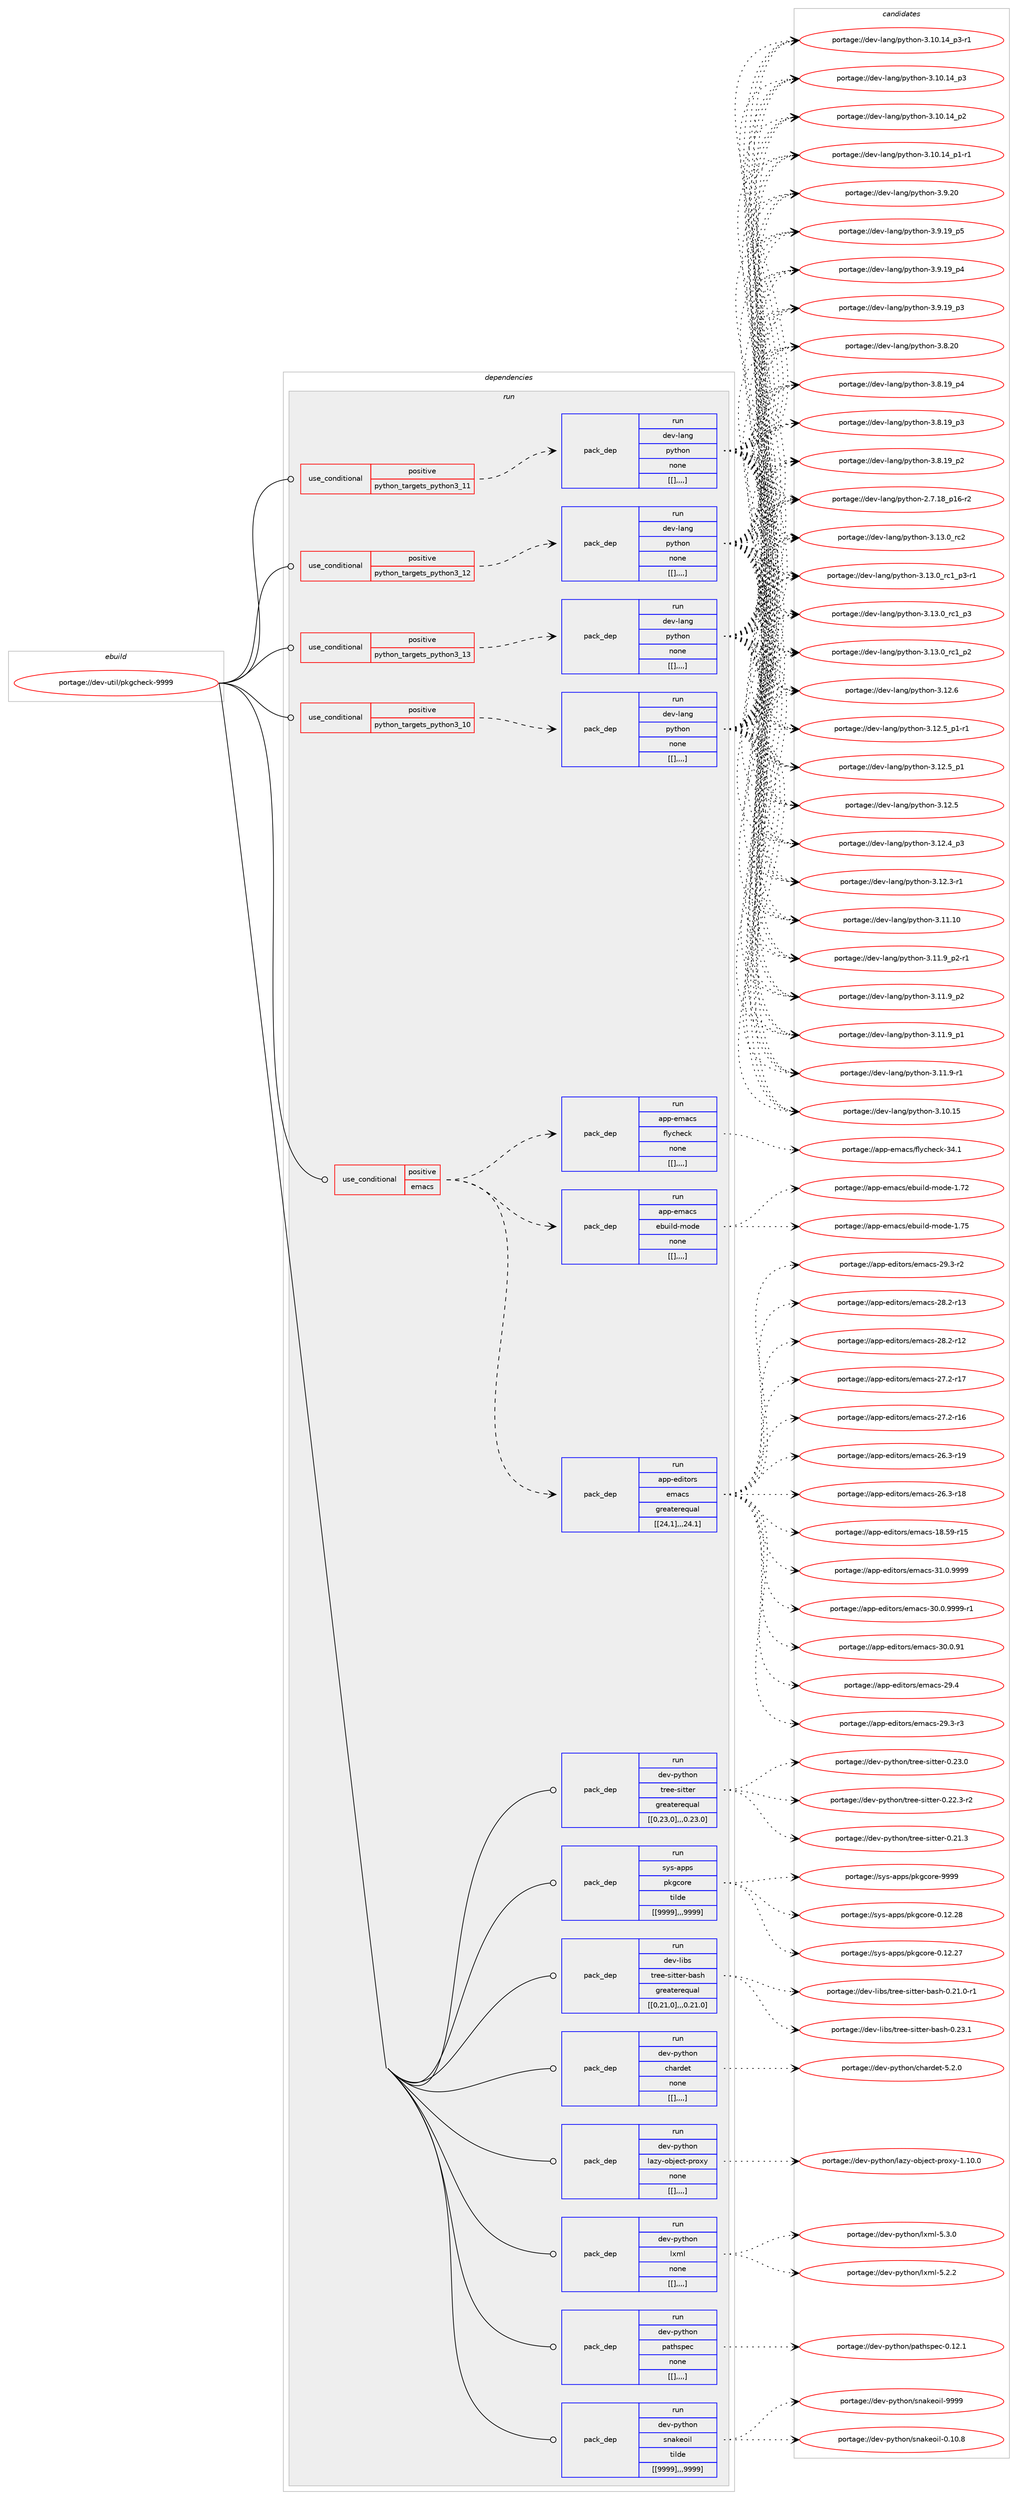 digraph prolog {

# *************
# Graph options
# *************

newrank=true;
concentrate=true;
compound=true;
graph [rankdir=LR,fontname=Helvetica,fontsize=10,ranksep=1.5];#, ranksep=2.5, nodesep=0.2];
edge  [arrowhead=vee];
node  [fontname=Helvetica,fontsize=10];

# **********
# The ebuild
# **********

subgraph cluster_leftcol {
color=gray;
label=<<i>ebuild</i>>;
id [label="portage://dev-util/pkgcheck-9999", color=red, width=4, href="../dev-util/pkgcheck-9999.svg"];
}

# ****************
# The dependencies
# ****************

subgraph cluster_midcol {
color=gray;
label=<<i>dependencies</i>>;
subgraph cluster_compile {
fillcolor="#eeeeee";
style=filled;
label=<<i>compile</i>>;
}
subgraph cluster_compileandrun {
fillcolor="#eeeeee";
style=filled;
label=<<i>compile and run</i>>;
}
subgraph cluster_run {
fillcolor="#eeeeee";
style=filled;
label=<<i>run</i>>;
subgraph cond63267 {
dependency222109 [label=<<TABLE BORDER="0" CELLBORDER="1" CELLSPACING="0" CELLPADDING="4"><TR><TD ROWSPAN="3" CELLPADDING="10">use_conditional</TD></TR><TR><TD>positive</TD></TR><TR><TD>emacs</TD></TR></TABLE>>, shape=none, color=red];
subgraph pack157409 {
dependency222110 [label=<<TABLE BORDER="0" CELLBORDER="1" CELLSPACING="0" CELLPADDING="4" WIDTH="220"><TR><TD ROWSPAN="6" CELLPADDING="30">pack_dep</TD></TR><TR><TD WIDTH="110">run</TD></TR><TR><TD>app-editors</TD></TR><TR><TD>emacs</TD></TR><TR><TD>greaterequal</TD></TR><TR><TD>[[24,1],,,24.1]</TD></TR></TABLE>>, shape=none, color=blue];
}
dependency222109:e -> dependency222110:w [weight=20,style="dashed",arrowhead="vee"];
subgraph pack157410 {
dependency222111 [label=<<TABLE BORDER="0" CELLBORDER="1" CELLSPACING="0" CELLPADDING="4" WIDTH="220"><TR><TD ROWSPAN="6" CELLPADDING="30">pack_dep</TD></TR><TR><TD WIDTH="110">run</TD></TR><TR><TD>app-emacs</TD></TR><TR><TD>ebuild-mode</TD></TR><TR><TD>none</TD></TR><TR><TD>[[],,,,]</TD></TR></TABLE>>, shape=none, color=blue];
}
dependency222109:e -> dependency222111:w [weight=20,style="dashed",arrowhead="vee"];
subgraph pack157411 {
dependency222112 [label=<<TABLE BORDER="0" CELLBORDER="1" CELLSPACING="0" CELLPADDING="4" WIDTH="220"><TR><TD ROWSPAN="6" CELLPADDING="30">pack_dep</TD></TR><TR><TD WIDTH="110">run</TD></TR><TR><TD>app-emacs</TD></TR><TR><TD>flycheck</TD></TR><TR><TD>none</TD></TR><TR><TD>[[],,,,]</TD></TR></TABLE>>, shape=none, color=blue];
}
dependency222109:e -> dependency222112:w [weight=20,style="dashed",arrowhead="vee"];
}
id:e -> dependency222109:w [weight=20,style="solid",arrowhead="odot"];
subgraph cond63268 {
dependency222113 [label=<<TABLE BORDER="0" CELLBORDER="1" CELLSPACING="0" CELLPADDING="4"><TR><TD ROWSPAN="3" CELLPADDING="10">use_conditional</TD></TR><TR><TD>positive</TD></TR><TR><TD>python_targets_python3_10</TD></TR></TABLE>>, shape=none, color=red];
subgraph pack157412 {
dependency222114 [label=<<TABLE BORDER="0" CELLBORDER="1" CELLSPACING="0" CELLPADDING="4" WIDTH="220"><TR><TD ROWSPAN="6" CELLPADDING="30">pack_dep</TD></TR><TR><TD WIDTH="110">run</TD></TR><TR><TD>dev-lang</TD></TR><TR><TD>python</TD></TR><TR><TD>none</TD></TR><TR><TD>[[],,,,]</TD></TR></TABLE>>, shape=none, color=blue];
}
dependency222113:e -> dependency222114:w [weight=20,style="dashed",arrowhead="vee"];
}
id:e -> dependency222113:w [weight=20,style="solid",arrowhead="odot"];
subgraph cond63269 {
dependency222115 [label=<<TABLE BORDER="0" CELLBORDER="1" CELLSPACING="0" CELLPADDING="4"><TR><TD ROWSPAN="3" CELLPADDING="10">use_conditional</TD></TR><TR><TD>positive</TD></TR><TR><TD>python_targets_python3_11</TD></TR></TABLE>>, shape=none, color=red];
subgraph pack157413 {
dependency222116 [label=<<TABLE BORDER="0" CELLBORDER="1" CELLSPACING="0" CELLPADDING="4" WIDTH="220"><TR><TD ROWSPAN="6" CELLPADDING="30">pack_dep</TD></TR><TR><TD WIDTH="110">run</TD></TR><TR><TD>dev-lang</TD></TR><TR><TD>python</TD></TR><TR><TD>none</TD></TR><TR><TD>[[],,,,]</TD></TR></TABLE>>, shape=none, color=blue];
}
dependency222115:e -> dependency222116:w [weight=20,style="dashed",arrowhead="vee"];
}
id:e -> dependency222115:w [weight=20,style="solid",arrowhead="odot"];
subgraph cond63270 {
dependency222117 [label=<<TABLE BORDER="0" CELLBORDER="1" CELLSPACING="0" CELLPADDING="4"><TR><TD ROWSPAN="3" CELLPADDING="10">use_conditional</TD></TR><TR><TD>positive</TD></TR><TR><TD>python_targets_python3_12</TD></TR></TABLE>>, shape=none, color=red];
subgraph pack157414 {
dependency222118 [label=<<TABLE BORDER="0" CELLBORDER="1" CELLSPACING="0" CELLPADDING="4" WIDTH="220"><TR><TD ROWSPAN="6" CELLPADDING="30">pack_dep</TD></TR><TR><TD WIDTH="110">run</TD></TR><TR><TD>dev-lang</TD></TR><TR><TD>python</TD></TR><TR><TD>none</TD></TR><TR><TD>[[],,,,]</TD></TR></TABLE>>, shape=none, color=blue];
}
dependency222117:e -> dependency222118:w [weight=20,style="dashed",arrowhead="vee"];
}
id:e -> dependency222117:w [weight=20,style="solid",arrowhead="odot"];
subgraph cond63271 {
dependency222119 [label=<<TABLE BORDER="0" CELLBORDER="1" CELLSPACING="0" CELLPADDING="4"><TR><TD ROWSPAN="3" CELLPADDING="10">use_conditional</TD></TR><TR><TD>positive</TD></TR><TR><TD>python_targets_python3_13</TD></TR></TABLE>>, shape=none, color=red];
subgraph pack157415 {
dependency222120 [label=<<TABLE BORDER="0" CELLBORDER="1" CELLSPACING="0" CELLPADDING="4" WIDTH="220"><TR><TD ROWSPAN="6" CELLPADDING="30">pack_dep</TD></TR><TR><TD WIDTH="110">run</TD></TR><TR><TD>dev-lang</TD></TR><TR><TD>python</TD></TR><TR><TD>none</TD></TR><TR><TD>[[],,,,]</TD></TR></TABLE>>, shape=none, color=blue];
}
dependency222119:e -> dependency222120:w [weight=20,style="dashed",arrowhead="vee"];
}
id:e -> dependency222119:w [weight=20,style="solid",arrowhead="odot"];
subgraph pack157416 {
dependency222121 [label=<<TABLE BORDER="0" CELLBORDER="1" CELLSPACING="0" CELLPADDING="4" WIDTH="220"><TR><TD ROWSPAN="6" CELLPADDING="30">pack_dep</TD></TR><TR><TD WIDTH="110">run</TD></TR><TR><TD>dev-libs</TD></TR><TR><TD>tree-sitter-bash</TD></TR><TR><TD>greaterequal</TD></TR><TR><TD>[[0,21,0],,,0.21.0]</TD></TR></TABLE>>, shape=none, color=blue];
}
id:e -> dependency222121:w [weight=20,style="solid",arrowhead="odot"];
subgraph pack157417 {
dependency222122 [label=<<TABLE BORDER="0" CELLBORDER="1" CELLSPACING="0" CELLPADDING="4" WIDTH="220"><TR><TD ROWSPAN="6" CELLPADDING="30">pack_dep</TD></TR><TR><TD WIDTH="110">run</TD></TR><TR><TD>dev-python</TD></TR><TR><TD>chardet</TD></TR><TR><TD>none</TD></TR><TR><TD>[[],,,,]</TD></TR></TABLE>>, shape=none, color=blue];
}
id:e -> dependency222122:w [weight=20,style="solid",arrowhead="odot"];
subgraph pack157418 {
dependency222123 [label=<<TABLE BORDER="0" CELLBORDER="1" CELLSPACING="0" CELLPADDING="4" WIDTH="220"><TR><TD ROWSPAN="6" CELLPADDING="30">pack_dep</TD></TR><TR><TD WIDTH="110">run</TD></TR><TR><TD>dev-python</TD></TR><TR><TD>lazy-object-proxy</TD></TR><TR><TD>none</TD></TR><TR><TD>[[],,,,]</TD></TR></TABLE>>, shape=none, color=blue];
}
id:e -> dependency222123:w [weight=20,style="solid",arrowhead="odot"];
subgraph pack157419 {
dependency222124 [label=<<TABLE BORDER="0" CELLBORDER="1" CELLSPACING="0" CELLPADDING="4" WIDTH="220"><TR><TD ROWSPAN="6" CELLPADDING="30">pack_dep</TD></TR><TR><TD WIDTH="110">run</TD></TR><TR><TD>dev-python</TD></TR><TR><TD>lxml</TD></TR><TR><TD>none</TD></TR><TR><TD>[[],,,,]</TD></TR></TABLE>>, shape=none, color=blue];
}
id:e -> dependency222124:w [weight=20,style="solid",arrowhead="odot"];
subgraph pack157420 {
dependency222125 [label=<<TABLE BORDER="0" CELLBORDER="1" CELLSPACING="0" CELLPADDING="4" WIDTH="220"><TR><TD ROWSPAN="6" CELLPADDING="30">pack_dep</TD></TR><TR><TD WIDTH="110">run</TD></TR><TR><TD>dev-python</TD></TR><TR><TD>pathspec</TD></TR><TR><TD>none</TD></TR><TR><TD>[[],,,,]</TD></TR></TABLE>>, shape=none, color=blue];
}
id:e -> dependency222125:w [weight=20,style="solid",arrowhead="odot"];
subgraph pack157421 {
dependency222126 [label=<<TABLE BORDER="0" CELLBORDER="1" CELLSPACING="0" CELLPADDING="4" WIDTH="220"><TR><TD ROWSPAN="6" CELLPADDING="30">pack_dep</TD></TR><TR><TD WIDTH="110">run</TD></TR><TR><TD>dev-python</TD></TR><TR><TD>snakeoil</TD></TR><TR><TD>tilde</TD></TR><TR><TD>[[9999],,,9999]</TD></TR></TABLE>>, shape=none, color=blue];
}
id:e -> dependency222126:w [weight=20,style="solid",arrowhead="odot"];
subgraph pack157422 {
dependency222127 [label=<<TABLE BORDER="0" CELLBORDER="1" CELLSPACING="0" CELLPADDING="4" WIDTH="220"><TR><TD ROWSPAN="6" CELLPADDING="30">pack_dep</TD></TR><TR><TD WIDTH="110">run</TD></TR><TR><TD>dev-python</TD></TR><TR><TD>tree-sitter</TD></TR><TR><TD>greaterequal</TD></TR><TR><TD>[[0,23,0],,,0.23.0]</TD></TR></TABLE>>, shape=none, color=blue];
}
id:e -> dependency222127:w [weight=20,style="solid",arrowhead="odot"];
subgraph pack157423 {
dependency222128 [label=<<TABLE BORDER="0" CELLBORDER="1" CELLSPACING="0" CELLPADDING="4" WIDTH="220"><TR><TD ROWSPAN="6" CELLPADDING="30">pack_dep</TD></TR><TR><TD WIDTH="110">run</TD></TR><TR><TD>sys-apps</TD></TR><TR><TD>pkgcore</TD></TR><TR><TD>tilde</TD></TR><TR><TD>[[9999],,,9999]</TD></TR></TABLE>>, shape=none, color=blue];
}
id:e -> dependency222128:w [weight=20,style="solid",arrowhead="odot"];
}
}

# **************
# The candidates
# **************

subgraph cluster_choices {
rank=same;
color=gray;
label=<<i>candidates</i>>;

subgraph choice157409 {
color=black;
nodesep=1;
choice971121124510110010511611111411547101109979911545514946484657575757 [label="portage://app-editors/emacs-31.0.9999", color=red, width=4,href="../app-editors/emacs-31.0.9999.svg"];
choice9711211245101100105116111114115471011099799115455148464846575757574511449 [label="portage://app-editors/emacs-30.0.9999-r1", color=red, width=4,href="../app-editors/emacs-30.0.9999-r1.svg"];
choice97112112451011001051161111141154710110997991154551484648465749 [label="portage://app-editors/emacs-30.0.91", color=red, width=4,href="../app-editors/emacs-30.0.91.svg"];
choice97112112451011001051161111141154710110997991154550574652 [label="portage://app-editors/emacs-29.4", color=red, width=4,href="../app-editors/emacs-29.4.svg"];
choice971121124510110010511611111411547101109979911545505746514511451 [label="portage://app-editors/emacs-29.3-r3", color=red, width=4,href="../app-editors/emacs-29.3-r3.svg"];
choice971121124510110010511611111411547101109979911545505746514511450 [label="portage://app-editors/emacs-29.3-r2", color=red, width=4,href="../app-editors/emacs-29.3-r2.svg"];
choice97112112451011001051161111141154710110997991154550564650451144951 [label="portage://app-editors/emacs-28.2-r13", color=red, width=4,href="../app-editors/emacs-28.2-r13.svg"];
choice97112112451011001051161111141154710110997991154550564650451144950 [label="portage://app-editors/emacs-28.2-r12", color=red, width=4,href="../app-editors/emacs-28.2-r12.svg"];
choice97112112451011001051161111141154710110997991154550554650451144955 [label="portage://app-editors/emacs-27.2-r17", color=red, width=4,href="../app-editors/emacs-27.2-r17.svg"];
choice97112112451011001051161111141154710110997991154550554650451144954 [label="portage://app-editors/emacs-27.2-r16", color=red, width=4,href="../app-editors/emacs-27.2-r16.svg"];
choice97112112451011001051161111141154710110997991154550544651451144957 [label="portage://app-editors/emacs-26.3-r19", color=red, width=4,href="../app-editors/emacs-26.3-r19.svg"];
choice97112112451011001051161111141154710110997991154550544651451144956 [label="portage://app-editors/emacs-26.3-r18", color=red, width=4,href="../app-editors/emacs-26.3-r18.svg"];
choice9711211245101100105116111114115471011099799115454956465357451144953 [label="portage://app-editors/emacs-18.59-r15", color=red, width=4,href="../app-editors/emacs-18.59-r15.svg"];
dependency222110:e -> choice971121124510110010511611111411547101109979911545514946484657575757:w [style=dotted,weight="100"];
dependency222110:e -> choice9711211245101100105116111114115471011099799115455148464846575757574511449:w [style=dotted,weight="100"];
dependency222110:e -> choice97112112451011001051161111141154710110997991154551484648465749:w [style=dotted,weight="100"];
dependency222110:e -> choice97112112451011001051161111141154710110997991154550574652:w [style=dotted,weight="100"];
dependency222110:e -> choice971121124510110010511611111411547101109979911545505746514511451:w [style=dotted,weight="100"];
dependency222110:e -> choice971121124510110010511611111411547101109979911545505746514511450:w [style=dotted,weight="100"];
dependency222110:e -> choice97112112451011001051161111141154710110997991154550564650451144951:w [style=dotted,weight="100"];
dependency222110:e -> choice97112112451011001051161111141154710110997991154550564650451144950:w [style=dotted,weight="100"];
dependency222110:e -> choice97112112451011001051161111141154710110997991154550554650451144955:w [style=dotted,weight="100"];
dependency222110:e -> choice97112112451011001051161111141154710110997991154550554650451144954:w [style=dotted,weight="100"];
dependency222110:e -> choice97112112451011001051161111141154710110997991154550544651451144957:w [style=dotted,weight="100"];
dependency222110:e -> choice97112112451011001051161111141154710110997991154550544651451144956:w [style=dotted,weight="100"];
dependency222110:e -> choice9711211245101100105116111114115471011099799115454956465357451144953:w [style=dotted,weight="100"];
}
subgraph choice157410 {
color=black;
nodesep=1;
choice971121124510110997991154710198117105108100451091111001014549465553 [label="portage://app-emacs/ebuild-mode-1.75", color=red, width=4,href="../app-emacs/ebuild-mode-1.75.svg"];
choice971121124510110997991154710198117105108100451091111001014549465550 [label="portage://app-emacs/ebuild-mode-1.72", color=red, width=4,href="../app-emacs/ebuild-mode-1.72.svg"];
dependency222111:e -> choice971121124510110997991154710198117105108100451091111001014549465553:w [style=dotted,weight="100"];
dependency222111:e -> choice971121124510110997991154710198117105108100451091111001014549465550:w [style=dotted,weight="100"];
}
subgraph choice157411 {
color=black;
nodesep=1;
choice971121124510110997991154710210812199104101991074551524649 [label="portage://app-emacs/flycheck-34.1", color=red, width=4,href="../app-emacs/flycheck-34.1.svg"];
dependency222112:e -> choice971121124510110997991154710210812199104101991074551524649:w [style=dotted,weight="100"];
}
subgraph choice157412 {
color=black;
nodesep=1;
choice10010111845108971101034711212111610411111045514649514648951149950 [label="portage://dev-lang/python-3.13.0_rc2", color=red, width=4,href="../dev-lang/python-3.13.0_rc2.svg"];
choice1001011184510897110103471121211161041111104551464951464895114994995112514511449 [label="portage://dev-lang/python-3.13.0_rc1_p3-r1", color=red, width=4,href="../dev-lang/python-3.13.0_rc1_p3-r1.svg"];
choice100101118451089711010347112121116104111110455146495146489511499499511251 [label="portage://dev-lang/python-3.13.0_rc1_p3", color=red, width=4,href="../dev-lang/python-3.13.0_rc1_p3.svg"];
choice100101118451089711010347112121116104111110455146495146489511499499511250 [label="portage://dev-lang/python-3.13.0_rc1_p2", color=red, width=4,href="../dev-lang/python-3.13.0_rc1_p2.svg"];
choice10010111845108971101034711212111610411111045514649504654 [label="portage://dev-lang/python-3.12.6", color=red, width=4,href="../dev-lang/python-3.12.6.svg"];
choice1001011184510897110103471121211161041111104551464950465395112494511449 [label="portage://dev-lang/python-3.12.5_p1-r1", color=red, width=4,href="../dev-lang/python-3.12.5_p1-r1.svg"];
choice100101118451089711010347112121116104111110455146495046539511249 [label="portage://dev-lang/python-3.12.5_p1", color=red, width=4,href="../dev-lang/python-3.12.5_p1.svg"];
choice10010111845108971101034711212111610411111045514649504653 [label="portage://dev-lang/python-3.12.5", color=red, width=4,href="../dev-lang/python-3.12.5.svg"];
choice100101118451089711010347112121116104111110455146495046529511251 [label="portage://dev-lang/python-3.12.4_p3", color=red, width=4,href="../dev-lang/python-3.12.4_p3.svg"];
choice100101118451089711010347112121116104111110455146495046514511449 [label="portage://dev-lang/python-3.12.3-r1", color=red, width=4,href="../dev-lang/python-3.12.3-r1.svg"];
choice1001011184510897110103471121211161041111104551464949464948 [label="portage://dev-lang/python-3.11.10", color=red, width=4,href="../dev-lang/python-3.11.10.svg"];
choice1001011184510897110103471121211161041111104551464949465795112504511449 [label="portage://dev-lang/python-3.11.9_p2-r1", color=red, width=4,href="../dev-lang/python-3.11.9_p2-r1.svg"];
choice100101118451089711010347112121116104111110455146494946579511250 [label="portage://dev-lang/python-3.11.9_p2", color=red, width=4,href="../dev-lang/python-3.11.9_p2.svg"];
choice100101118451089711010347112121116104111110455146494946579511249 [label="portage://dev-lang/python-3.11.9_p1", color=red, width=4,href="../dev-lang/python-3.11.9_p1.svg"];
choice100101118451089711010347112121116104111110455146494946574511449 [label="portage://dev-lang/python-3.11.9-r1", color=red, width=4,href="../dev-lang/python-3.11.9-r1.svg"];
choice1001011184510897110103471121211161041111104551464948464953 [label="portage://dev-lang/python-3.10.15", color=red, width=4,href="../dev-lang/python-3.10.15.svg"];
choice100101118451089711010347112121116104111110455146494846495295112514511449 [label="portage://dev-lang/python-3.10.14_p3-r1", color=red, width=4,href="../dev-lang/python-3.10.14_p3-r1.svg"];
choice10010111845108971101034711212111610411111045514649484649529511251 [label="portage://dev-lang/python-3.10.14_p3", color=red, width=4,href="../dev-lang/python-3.10.14_p3.svg"];
choice10010111845108971101034711212111610411111045514649484649529511250 [label="portage://dev-lang/python-3.10.14_p2", color=red, width=4,href="../dev-lang/python-3.10.14_p2.svg"];
choice100101118451089711010347112121116104111110455146494846495295112494511449 [label="portage://dev-lang/python-3.10.14_p1-r1", color=red, width=4,href="../dev-lang/python-3.10.14_p1-r1.svg"];
choice10010111845108971101034711212111610411111045514657465048 [label="portage://dev-lang/python-3.9.20", color=red, width=4,href="../dev-lang/python-3.9.20.svg"];
choice100101118451089711010347112121116104111110455146574649579511253 [label="portage://dev-lang/python-3.9.19_p5", color=red, width=4,href="../dev-lang/python-3.9.19_p5.svg"];
choice100101118451089711010347112121116104111110455146574649579511252 [label="portage://dev-lang/python-3.9.19_p4", color=red, width=4,href="../dev-lang/python-3.9.19_p4.svg"];
choice100101118451089711010347112121116104111110455146574649579511251 [label="portage://dev-lang/python-3.9.19_p3", color=red, width=4,href="../dev-lang/python-3.9.19_p3.svg"];
choice10010111845108971101034711212111610411111045514656465048 [label="portage://dev-lang/python-3.8.20", color=red, width=4,href="../dev-lang/python-3.8.20.svg"];
choice100101118451089711010347112121116104111110455146564649579511252 [label="portage://dev-lang/python-3.8.19_p4", color=red, width=4,href="../dev-lang/python-3.8.19_p4.svg"];
choice100101118451089711010347112121116104111110455146564649579511251 [label="portage://dev-lang/python-3.8.19_p3", color=red, width=4,href="../dev-lang/python-3.8.19_p3.svg"];
choice100101118451089711010347112121116104111110455146564649579511250 [label="portage://dev-lang/python-3.8.19_p2", color=red, width=4,href="../dev-lang/python-3.8.19_p2.svg"];
choice100101118451089711010347112121116104111110455046554649569511249544511450 [label="portage://dev-lang/python-2.7.18_p16-r2", color=red, width=4,href="../dev-lang/python-2.7.18_p16-r2.svg"];
dependency222114:e -> choice10010111845108971101034711212111610411111045514649514648951149950:w [style=dotted,weight="100"];
dependency222114:e -> choice1001011184510897110103471121211161041111104551464951464895114994995112514511449:w [style=dotted,weight="100"];
dependency222114:e -> choice100101118451089711010347112121116104111110455146495146489511499499511251:w [style=dotted,weight="100"];
dependency222114:e -> choice100101118451089711010347112121116104111110455146495146489511499499511250:w [style=dotted,weight="100"];
dependency222114:e -> choice10010111845108971101034711212111610411111045514649504654:w [style=dotted,weight="100"];
dependency222114:e -> choice1001011184510897110103471121211161041111104551464950465395112494511449:w [style=dotted,weight="100"];
dependency222114:e -> choice100101118451089711010347112121116104111110455146495046539511249:w [style=dotted,weight="100"];
dependency222114:e -> choice10010111845108971101034711212111610411111045514649504653:w [style=dotted,weight="100"];
dependency222114:e -> choice100101118451089711010347112121116104111110455146495046529511251:w [style=dotted,weight="100"];
dependency222114:e -> choice100101118451089711010347112121116104111110455146495046514511449:w [style=dotted,weight="100"];
dependency222114:e -> choice1001011184510897110103471121211161041111104551464949464948:w [style=dotted,weight="100"];
dependency222114:e -> choice1001011184510897110103471121211161041111104551464949465795112504511449:w [style=dotted,weight="100"];
dependency222114:e -> choice100101118451089711010347112121116104111110455146494946579511250:w [style=dotted,weight="100"];
dependency222114:e -> choice100101118451089711010347112121116104111110455146494946579511249:w [style=dotted,weight="100"];
dependency222114:e -> choice100101118451089711010347112121116104111110455146494946574511449:w [style=dotted,weight="100"];
dependency222114:e -> choice1001011184510897110103471121211161041111104551464948464953:w [style=dotted,weight="100"];
dependency222114:e -> choice100101118451089711010347112121116104111110455146494846495295112514511449:w [style=dotted,weight="100"];
dependency222114:e -> choice10010111845108971101034711212111610411111045514649484649529511251:w [style=dotted,weight="100"];
dependency222114:e -> choice10010111845108971101034711212111610411111045514649484649529511250:w [style=dotted,weight="100"];
dependency222114:e -> choice100101118451089711010347112121116104111110455146494846495295112494511449:w [style=dotted,weight="100"];
dependency222114:e -> choice10010111845108971101034711212111610411111045514657465048:w [style=dotted,weight="100"];
dependency222114:e -> choice100101118451089711010347112121116104111110455146574649579511253:w [style=dotted,weight="100"];
dependency222114:e -> choice100101118451089711010347112121116104111110455146574649579511252:w [style=dotted,weight="100"];
dependency222114:e -> choice100101118451089711010347112121116104111110455146574649579511251:w [style=dotted,weight="100"];
dependency222114:e -> choice10010111845108971101034711212111610411111045514656465048:w [style=dotted,weight="100"];
dependency222114:e -> choice100101118451089711010347112121116104111110455146564649579511252:w [style=dotted,weight="100"];
dependency222114:e -> choice100101118451089711010347112121116104111110455146564649579511251:w [style=dotted,weight="100"];
dependency222114:e -> choice100101118451089711010347112121116104111110455146564649579511250:w [style=dotted,weight="100"];
dependency222114:e -> choice100101118451089711010347112121116104111110455046554649569511249544511450:w [style=dotted,weight="100"];
}
subgraph choice157413 {
color=black;
nodesep=1;
choice10010111845108971101034711212111610411111045514649514648951149950 [label="portage://dev-lang/python-3.13.0_rc2", color=red, width=4,href="../dev-lang/python-3.13.0_rc2.svg"];
choice1001011184510897110103471121211161041111104551464951464895114994995112514511449 [label="portage://dev-lang/python-3.13.0_rc1_p3-r1", color=red, width=4,href="../dev-lang/python-3.13.0_rc1_p3-r1.svg"];
choice100101118451089711010347112121116104111110455146495146489511499499511251 [label="portage://dev-lang/python-3.13.0_rc1_p3", color=red, width=4,href="../dev-lang/python-3.13.0_rc1_p3.svg"];
choice100101118451089711010347112121116104111110455146495146489511499499511250 [label="portage://dev-lang/python-3.13.0_rc1_p2", color=red, width=4,href="../dev-lang/python-3.13.0_rc1_p2.svg"];
choice10010111845108971101034711212111610411111045514649504654 [label="portage://dev-lang/python-3.12.6", color=red, width=4,href="../dev-lang/python-3.12.6.svg"];
choice1001011184510897110103471121211161041111104551464950465395112494511449 [label="portage://dev-lang/python-3.12.5_p1-r1", color=red, width=4,href="../dev-lang/python-3.12.5_p1-r1.svg"];
choice100101118451089711010347112121116104111110455146495046539511249 [label="portage://dev-lang/python-3.12.5_p1", color=red, width=4,href="../dev-lang/python-3.12.5_p1.svg"];
choice10010111845108971101034711212111610411111045514649504653 [label="portage://dev-lang/python-3.12.5", color=red, width=4,href="../dev-lang/python-3.12.5.svg"];
choice100101118451089711010347112121116104111110455146495046529511251 [label="portage://dev-lang/python-3.12.4_p3", color=red, width=4,href="../dev-lang/python-3.12.4_p3.svg"];
choice100101118451089711010347112121116104111110455146495046514511449 [label="portage://dev-lang/python-3.12.3-r1", color=red, width=4,href="../dev-lang/python-3.12.3-r1.svg"];
choice1001011184510897110103471121211161041111104551464949464948 [label="portage://dev-lang/python-3.11.10", color=red, width=4,href="../dev-lang/python-3.11.10.svg"];
choice1001011184510897110103471121211161041111104551464949465795112504511449 [label="portage://dev-lang/python-3.11.9_p2-r1", color=red, width=4,href="../dev-lang/python-3.11.9_p2-r1.svg"];
choice100101118451089711010347112121116104111110455146494946579511250 [label="portage://dev-lang/python-3.11.9_p2", color=red, width=4,href="../dev-lang/python-3.11.9_p2.svg"];
choice100101118451089711010347112121116104111110455146494946579511249 [label="portage://dev-lang/python-3.11.9_p1", color=red, width=4,href="../dev-lang/python-3.11.9_p1.svg"];
choice100101118451089711010347112121116104111110455146494946574511449 [label="portage://dev-lang/python-3.11.9-r1", color=red, width=4,href="../dev-lang/python-3.11.9-r1.svg"];
choice1001011184510897110103471121211161041111104551464948464953 [label="portage://dev-lang/python-3.10.15", color=red, width=4,href="../dev-lang/python-3.10.15.svg"];
choice100101118451089711010347112121116104111110455146494846495295112514511449 [label="portage://dev-lang/python-3.10.14_p3-r1", color=red, width=4,href="../dev-lang/python-3.10.14_p3-r1.svg"];
choice10010111845108971101034711212111610411111045514649484649529511251 [label="portage://dev-lang/python-3.10.14_p3", color=red, width=4,href="../dev-lang/python-3.10.14_p3.svg"];
choice10010111845108971101034711212111610411111045514649484649529511250 [label="portage://dev-lang/python-3.10.14_p2", color=red, width=4,href="../dev-lang/python-3.10.14_p2.svg"];
choice100101118451089711010347112121116104111110455146494846495295112494511449 [label="portage://dev-lang/python-3.10.14_p1-r1", color=red, width=4,href="../dev-lang/python-3.10.14_p1-r1.svg"];
choice10010111845108971101034711212111610411111045514657465048 [label="portage://dev-lang/python-3.9.20", color=red, width=4,href="../dev-lang/python-3.9.20.svg"];
choice100101118451089711010347112121116104111110455146574649579511253 [label="portage://dev-lang/python-3.9.19_p5", color=red, width=4,href="../dev-lang/python-3.9.19_p5.svg"];
choice100101118451089711010347112121116104111110455146574649579511252 [label="portage://dev-lang/python-3.9.19_p4", color=red, width=4,href="../dev-lang/python-3.9.19_p4.svg"];
choice100101118451089711010347112121116104111110455146574649579511251 [label="portage://dev-lang/python-3.9.19_p3", color=red, width=4,href="../dev-lang/python-3.9.19_p3.svg"];
choice10010111845108971101034711212111610411111045514656465048 [label="portage://dev-lang/python-3.8.20", color=red, width=4,href="../dev-lang/python-3.8.20.svg"];
choice100101118451089711010347112121116104111110455146564649579511252 [label="portage://dev-lang/python-3.8.19_p4", color=red, width=4,href="../dev-lang/python-3.8.19_p4.svg"];
choice100101118451089711010347112121116104111110455146564649579511251 [label="portage://dev-lang/python-3.8.19_p3", color=red, width=4,href="../dev-lang/python-3.8.19_p3.svg"];
choice100101118451089711010347112121116104111110455146564649579511250 [label="portage://dev-lang/python-3.8.19_p2", color=red, width=4,href="../dev-lang/python-3.8.19_p2.svg"];
choice100101118451089711010347112121116104111110455046554649569511249544511450 [label="portage://dev-lang/python-2.7.18_p16-r2", color=red, width=4,href="../dev-lang/python-2.7.18_p16-r2.svg"];
dependency222116:e -> choice10010111845108971101034711212111610411111045514649514648951149950:w [style=dotted,weight="100"];
dependency222116:e -> choice1001011184510897110103471121211161041111104551464951464895114994995112514511449:w [style=dotted,weight="100"];
dependency222116:e -> choice100101118451089711010347112121116104111110455146495146489511499499511251:w [style=dotted,weight="100"];
dependency222116:e -> choice100101118451089711010347112121116104111110455146495146489511499499511250:w [style=dotted,weight="100"];
dependency222116:e -> choice10010111845108971101034711212111610411111045514649504654:w [style=dotted,weight="100"];
dependency222116:e -> choice1001011184510897110103471121211161041111104551464950465395112494511449:w [style=dotted,weight="100"];
dependency222116:e -> choice100101118451089711010347112121116104111110455146495046539511249:w [style=dotted,weight="100"];
dependency222116:e -> choice10010111845108971101034711212111610411111045514649504653:w [style=dotted,weight="100"];
dependency222116:e -> choice100101118451089711010347112121116104111110455146495046529511251:w [style=dotted,weight="100"];
dependency222116:e -> choice100101118451089711010347112121116104111110455146495046514511449:w [style=dotted,weight="100"];
dependency222116:e -> choice1001011184510897110103471121211161041111104551464949464948:w [style=dotted,weight="100"];
dependency222116:e -> choice1001011184510897110103471121211161041111104551464949465795112504511449:w [style=dotted,weight="100"];
dependency222116:e -> choice100101118451089711010347112121116104111110455146494946579511250:w [style=dotted,weight="100"];
dependency222116:e -> choice100101118451089711010347112121116104111110455146494946579511249:w [style=dotted,weight="100"];
dependency222116:e -> choice100101118451089711010347112121116104111110455146494946574511449:w [style=dotted,weight="100"];
dependency222116:e -> choice1001011184510897110103471121211161041111104551464948464953:w [style=dotted,weight="100"];
dependency222116:e -> choice100101118451089711010347112121116104111110455146494846495295112514511449:w [style=dotted,weight="100"];
dependency222116:e -> choice10010111845108971101034711212111610411111045514649484649529511251:w [style=dotted,weight="100"];
dependency222116:e -> choice10010111845108971101034711212111610411111045514649484649529511250:w [style=dotted,weight="100"];
dependency222116:e -> choice100101118451089711010347112121116104111110455146494846495295112494511449:w [style=dotted,weight="100"];
dependency222116:e -> choice10010111845108971101034711212111610411111045514657465048:w [style=dotted,weight="100"];
dependency222116:e -> choice100101118451089711010347112121116104111110455146574649579511253:w [style=dotted,weight="100"];
dependency222116:e -> choice100101118451089711010347112121116104111110455146574649579511252:w [style=dotted,weight="100"];
dependency222116:e -> choice100101118451089711010347112121116104111110455146574649579511251:w [style=dotted,weight="100"];
dependency222116:e -> choice10010111845108971101034711212111610411111045514656465048:w [style=dotted,weight="100"];
dependency222116:e -> choice100101118451089711010347112121116104111110455146564649579511252:w [style=dotted,weight="100"];
dependency222116:e -> choice100101118451089711010347112121116104111110455146564649579511251:w [style=dotted,weight="100"];
dependency222116:e -> choice100101118451089711010347112121116104111110455146564649579511250:w [style=dotted,weight="100"];
dependency222116:e -> choice100101118451089711010347112121116104111110455046554649569511249544511450:w [style=dotted,weight="100"];
}
subgraph choice157414 {
color=black;
nodesep=1;
choice10010111845108971101034711212111610411111045514649514648951149950 [label="portage://dev-lang/python-3.13.0_rc2", color=red, width=4,href="../dev-lang/python-3.13.0_rc2.svg"];
choice1001011184510897110103471121211161041111104551464951464895114994995112514511449 [label="portage://dev-lang/python-3.13.0_rc1_p3-r1", color=red, width=4,href="../dev-lang/python-3.13.0_rc1_p3-r1.svg"];
choice100101118451089711010347112121116104111110455146495146489511499499511251 [label="portage://dev-lang/python-3.13.0_rc1_p3", color=red, width=4,href="../dev-lang/python-3.13.0_rc1_p3.svg"];
choice100101118451089711010347112121116104111110455146495146489511499499511250 [label="portage://dev-lang/python-3.13.0_rc1_p2", color=red, width=4,href="../dev-lang/python-3.13.0_rc1_p2.svg"];
choice10010111845108971101034711212111610411111045514649504654 [label="portage://dev-lang/python-3.12.6", color=red, width=4,href="../dev-lang/python-3.12.6.svg"];
choice1001011184510897110103471121211161041111104551464950465395112494511449 [label="portage://dev-lang/python-3.12.5_p1-r1", color=red, width=4,href="../dev-lang/python-3.12.5_p1-r1.svg"];
choice100101118451089711010347112121116104111110455146495046539511249 [label="portage://dev-lang/python-3.12.5_p1", color=red, width=4,href="../dev-lang/python-3.12.5_p1.svg"];
choice10010111845108971101034711212111610411111045514649504653 [label="portage://dev-lang/python-3.12.5", color=red, width=4,href="../dev-lang/python-3.12.5.svg"];
choice100101118451089711010347112121116104111110455146495046529511251 [label="portage://dev-lang/python-3.12.4_p3", color=red, width=4,href="../dev-lang/python-3.12.4_p3.svg"];
choice100101118451089711010347112121116104111110455146495046514511449 [label="portage://dev-lang/python-3.12.3-r1", color=red, width=4,href="../dev-lang/python-3.12.3-r1.svg"];
choice1001011184510897110103471121211161041111104551464949464948 [label="portage://dev-lang/python-3.11.10", color=red, width=4,href="../dev-lang/python-3.11.10.svg"];
choice1001011184510897110103471121211161041111104551464949465795112504511449 [label="portage://dev-lang/python-3.11.9_p2-r1", color=red, width=4,href="../dev-lang/python-3.11.9_p2-r1.svg"];
choice100101118451089711010347112121116104111110455146494946579511250 [label="portage://dev-lang/python-3.11.9_p2", color=red, width=4,href="../dev-lang/python-3.11.9_p2.svg"];
choice100101118451089711010347112121116104111110455146494946579511249 [label="portage://dev-lang/python-3.11.9_p1", color=red, width=4,href="../dev-lang/python-3.11.9_p1.svg"];
choice100101118451089711010347112121116104111110455146494946574511449 [label="portage://dev-lang/python-3.11.9-r1", color=red, width=4,href="../dev-lang/python-3.11.9-r1.svg"];
choice1001011184510897110103471121211161041111104551464948464953 [label="portage://dev-lang/python-3.10.15", color=red, width=4,href="../dev-lang/python-3.10.15.svg"];
choice100101118451089711010347112121116104111110455146494846495295112514511449 [label="portage://dev-lang/python-3.10.14_p3-r1", color=red, width=4,href="../dev-lang/python-3.10.14_p3-r1.svg"];
choice10010111845108971101034711212111610411111045514649484649529511251 [label="portage://dev-lang/python-3.10.14_p3", color=red, width=4,href="../dev-lang/python-3.10.14_p3.svg"];
choice10010111845108971101034711212111610411111045514649484649529511250 [label="portage://dev-lang/python-3.10.14_p2", color=red, width=4,href="../dev-lang/python-3.10.14_p2.svg"];
choice100101118451089711010347112121116104111110455146494846495295112494511449 [label="portage://dev-lang/python-3.10.14_p1-r1", color=red, width=4,href="../dev-lang/python-3.10.14_p1-r1.svg"];
choice10010111845108971101034711212111610411111045514657465048 [label="portage://dev-lang/python-3.9.20", color=red, width=4,href="../dev-lang/python-3.9.20.svg"];
choice100101118451089711010347112121116104111110455146574649579511253 [label="portage://dev-lang/python-3.9.19_p5", color=red, width=4,href="../dev-lang/python-3.9.19_p5.svg"];
choice100101118451089711010347112121116104111110455146574649579511252 [label="portage://dev-lang/python-3.9.19_p4", color=red, width=4,href="../dev-lang/python-3.9.19_p4.svg"];
choice100101118451089711010347112121116104111110455146574649579511251 [label="portage://dev-lang/python-3.9.19_p3", color=red, width=4,href="../dev-lang/python-3.9.19_p3.svg"];
choice10010111845108971101034711212111610411111045514656465048 [label="portage://dev-lang/python-3.8.20", color=red, width=4,href="../dev-lang/python-3.8.20.svg"];
choice100101118451089711010347112121116104111110455146564649579511252 [label="portage://dev-lang/python-3.8.19_p4", color=red, width=4,href="../dev-lang/python-3.8.19_p4.svg"];
choice100101118451089711010347112121116104111110455146564649579511251 [label="portage://dev-lang/python-3.8.19_p3", color=red, width=4,href="../dev-lang/python-3.8.19_p3.svg"];
choice100101118451089711010347112121116104111110455146564649579511250 [label="portage://dev-lang/python-3.8.19_p2", color=red, width=4,href="../dev-lang/python-3.8.19_p2.svg"];
choice100101118451089711010347112121116104111110455046554649569511249544511450 [label="portage://dev-lang/python-2.7.18_p16-r2", color=red, width=4,href="../dev-lang/python-2.7.18_p16-r2.svg"];
dependency222118:e -> choice10010111845108971101034711212111610411111045514649514648951149950:w [style=dotted,weight="100"];
dependency222118:e -> choice1001011184510897110103471121211161041111104551464951464895114994995112514511449:w [style=dotted,weight="100"];
dependency222118:e -> choice100101118451089711010347112121116104111110455146495146489511499499511251:w [style=dotted,weight="100"];
dependency222118:e -> choice100101118451089711010347112121116104111110455146495146489511499499511250:w [style=dotted,weight="100"];
dependency222118:e -> choice10010111845108971101034711212111610411111045514649504654:w [style=dotted,weight="100"];
dependency222118:e -> choice1001011184510897110103471121211161041111104551464950465395112494511449:w [style=dotted,weight="100"];
dependency222118:e -> choice100101118451089711010347112121116104111110455146495046539511249:w [style=dotted,weight="100"];
dependency222118:e -> choice10010111845108971101034711212111610411111045514649504653:w [style=dotted,weight="100"];
dependency222118:e -> choice100101118451089711010347112121116104111110455146495046529511251:w [style=dotted,weight="100"];
dependency222118:e -> choice100101118451089711010347112121116104111110455146495046514511449:w [style=dotted,weight="100"];
dependency222118:e -> choice1001011184510897110103471121211161041111104551464949464948:w [style=dotted,weight="100"];
dependency222118:e -> choice1001011184510897110103471121211161041111104551464949465795112504511449:w [style=dotted,weight="100"];
dependency222118:e -> choice100101118451089711010347112121116104111110455146494946579511250:w [style=dotted,weight="100"];
dependency222118:e -> choice100101118451089711010347112121116104111110455146494946579511249:w [style=dotted,weight="100"];
dependency222118:e -> choice100101118451089711010347112121116104111110455146494946574511449:w [style=dotted,weight="100"];
dependency222118:e -> choice1001011184510897110103471121211161041111104551464948464953:w [style=dotted,weight="100"];
dependency222118:e -> choice100101118451089711010347112121116104111110455146494846495295112514511449:w [style=dotted,weight="100"];
dependency222118:e -> choice10010111845108971101034711212111610411111045514649484649529511251:w [style=dotted,weight="100"];
dependency222118:e -> choice10010111845108971101034711212111610411111045514649484649529511250:w [style=dotted,weight="100"];
dependency222118:e -> choice100101118451089711010347112121116104111110455146494846495295112494511449:w [style=dotted,weight="100"];
dependency222118:e -> choice10010111845108971101034711212111610411111045514657465048:w [style=dotted,weight="100"];
dependency222118:e -> choice100101118451089711010347112121116104111110455146574649579511253:w [style=dotted,weight="100"];
dependency222118:e -> choice100101118451089711010347112121116104111110455146574649579511252:w [style=dotted,weight="100"];
dependency222118:e -> choice100101118451089711010347112121116104111110455146574649579511251:w [style=dotted,weight="100"];
dependency222118:e -> choice10010111845108971101034711212111610411111045514656465048:w [style=dotted,weight="100"];
dependency222118:e -> choice100101118451089711010347112121116104111110455146564649579511252:w [style=dotted,weight="100"];
dependency222118:e -> choice100101118451089711010347112121116104111110455146564649579511251:w [style=dotted,weight="100"];
dependency222118:e -> choice100101118451089711010347112121116104111110455146564649579511250:w [style=dotted,weight="100"];
dependency222118:e -> choice100101118451089711010347112121116104111110455046554649569511249544511450:w [style=dotted,weight="100"];
}
subgraph choice157415 {
color=black;
nodesep=1;
choice10010111845108971101034711212111610411111045514649514648951149950 [label="portage://dev-lang/python-3.13.0_rc2", color=red, width=4,href="../dev-lang/python-3.13.0_rc2.svg"];
choice1001011184510897110103471121211161041111104551464951464895114994995112514511449 [label="portage://dev-lang/python-3.13.0_rc1_p3-r1", color=red, width=4,href="../dev-lang/python-3.13.0_rc1_p3-r1.svg"];
choice100101118451089711010347112121116104111110455146495146489511499499511251 [label="portage://dev-lang/python-3.13.0_rc1_p3", color=red, width=4,href="../dev-lang/python-3.13.0_rc1_p3.svg"];
choice100101118451089711010347112121116104111110455146495146489511499499511250 [label="portage://dev-lang/python-3.13.0_rc1_p2", color=red, width=4,href="../dev-lang/python-3.13.0_rc1_p2.svg"];
choice10010111845108971101034711212111610411111045514649504654 [label="portage://dev-lang/python-3.12.6", color=red, width=4,href="../dev-lang/python-3.12.6.svg"];
choice1001011184510897110103471121211161041111104551464950465395112494511449 [label="portage://dev-lang/python-3.12.5_p1-r1", color=red, width=4,href="../dev-lang/python-3.12.5_p1-r1.svg"];
choice100101118451089711010347112121116104111110455146495046539511249 [label="portage://dev-lang/python-3.12.5_p1", color=red, width=4,href="../dev-lang/python-3.12.5_p1.svg"];
choice10010111845108971101034711212111610411111045514649504653 [label="portage://dev-lang/python-3.12.5", color=red, width=4,href="../dev-lang/python-3.12.5.svg"];
choice100101118451089711010347112121116104111110455146495046529511251 [label="portage://dev-lang/python-3.12.4_p3", color=red, width=4,href="../dev-lang/python-3.12.4_p3.svg"];
choice100101118451089711010347112121116104111110455146495046514511449 [label="portage://dev-lang/python-3.12.3-r1", color=red, width=4,href="../dev-lang/python-3.12.3-r1.svg"];
choice1001011184510897110103471121211161041111104551464949464948 [label="portage://dev-lang/python-3.11.10", color=red, width=4,href="../dev-lang/python-3.11.10.svg"];
choice1001011184510897110103471121211161041111104551464949465795112504511449 [label="portage://dev-lang/python-3.11.9_p2-r1", color=red, width=4,href="../dev-lang/python-3.11.9_p2-r1.svg"];
choice100101118451089711010347112121116104111110455146494946579511250 [label="portage://dev-lang/python-3.11.9_p2", color=red, width=4,href="../dev-lang/python-3.11.9_p2.svg"];
choice100101118451089711010347112121116104111110455146494946579511249 [label="portage://dev-lang/python-3.11.9_p1", color=red, width=4,href="../dev-lang/python-3.11.9_p1.svg"];
choice100101118451089711010347112121116104111110455146494946574511449 [label="portage://dev-lang/python-3.11.9-r1", color=red, width=4,href="../dev-lang/python-3.11.9-r1.svg"];
choice1001011184510897110103471121211161041111104551464948464953 [label="portage://dev-lang/python-3.10.15", color=red, width=4,href="../dev-lang/python-3.10.15.svg"];
choice100101118451089711010347112121116104111110455146494846495295112514511449 [label="portage://dev-lang/python-3.10.14_p3-r1", color=red, width=4,href="../dev-lang/python-3.10.14_p3-r1.svg"];
choice10010111845108971101034711212111610411111045514649484649529511251 [label="portage://dev-lang/python-3.10.14_p3", color=red, width=4,href="../dev-lang/python-3.10.14_p3.svg"];
choice10010111845108971101034711212111610411111045514649484649529511250 [label="portage://dev-lang/python-3.10.14_p2", color=red, width=4,href="../dev-lang/python-3.10.14_p2.svg"];
choice100101118451089711010347112121116104111110455146494846495295112494511449 [label="portage://dev-lang/python-3.10.14_p1-r1", color=red, width=4,href="../dev-lang/python-3.10.14_p1-r1.svg"];
choice10010111845108971101034711212111610411111045514657465048 [label="portage://dev-lang/python-3.9.20", color=red, width=4,href="../dev-lang/python-3.9.20.svg"];
choice100101118451089711010347112121116104111110455146574649579511253 [label="portage://dev-lang/python-3.9.19_p5", color=red, width=4,href="../dev-lang/python-3.9.19_p5.svg"];
choice100101118451089711010347112121116104111110455146574649579511252 [label="portage://dev-lang/python-3.9.19_p4", color=red, width=4,href="../dev-lang/python-3.9.19_p4.svg"];
choice100101118451089711010347112121116104111110455146574649579511251 [label="portage://dev-lang/python-3.9.19_p3", color=red, width=4,href="../dev-lang/python-3.9.19_p3.svg"];
choice10010111845108971101034711212111610411111045514656465048 [label="portage://dev-lang/python-3.8.20", color=red, width=4,href="../dev-lang/python-3.8.20.svg"];
choice100101118451089711010347112121116104111110455146564649579511252 [label="portage://dev-lang/python-3.8.19_p4", color=red, width=4,href="../dev-lang/python-3.8.19_p4.svg"];
choice100101118451089711010347112121116104111110455146564649579511251 [label="portage://dev-lang/python-3.8.19_p3", color=red, width=4,href="../dev-lang/python-3.8.19_p3.svg"];
choice100101118451089711010347112121116104111110455146564649579511250 [label="portage://dev-lang/python-3.8.19_p2", color=red, width=4,href="../dev-lang/python-3.8.19_p2.svg"];
choice100101118451089711010347112121116104111110455046554649569511249544511450 [label="portage://dev-lang/python-2.7.18_p16-r2", color=red, width=4,href="../dev-lang/python-2.7.18_p16-r2.svg"];
dependency222120:e -> choice10010111845108971101034711212111610411111045514649514648951149950:w [style=dotted,weight="100"];
dependency222120:e -> choice1001011184510897110103471121211161041111104551464951464895114994995112514511449:w [style=dotted,weight="100"];
dependency222120:e -> choice100101118451089711010347112121116104111110455146495146489511499499511251:w [style=dotted,weight="100"];
dependency222120:e -> choice100101118451089711010347112121116104111110455146495146489511499499511250:w [style=dotted,weight="100"];
dependency222120:e -> choice10010111845108971101034711212111610411111045514649504654:w [style=dotted,weight="100"];
dependency222120:e -> choice1001011184510897110103471121211161041111104551464950465395112494511449:w [style=dotted,weight="100"];
dependency222120:e -> choice100101118451089711010347112121116104111110455146495046539511249:w [style=dotted,weight="100"];
dependency222120:e -> choice10010111845108971101034711212111610411111045514649504653:w [style=dotted,weight="100"];
dependency222120:e -> choice100101118451089711010347112121116104111110455146495046529511251:w [style=dotted,weight="100"];
dependency222120:e -> choice100101118451089711010347112121116104111110455146495046514511449:w [style=dotted,weight="100"];
dependency222120:e -> choice1001011184510897110103471121211161041111104551464949464948:w [style=dotted,weight="100"];
dependency222120:e -> choice1001011184510897110103471121211161041111104551464949465795112504511449:w [style=dotted,weight="100"];
dependency222120:e -> choice100101118451089711010347112121116104111110455146494946579511250:w [style=dotted,weight="100"];
dependency222120:e -> choice100101118451089711010347112121116104111110455146494946579511249:w [style=dotted,weight="100"];
dependency222120:e -> choice100101118451089711010347112121116104111110455146494946574511449:w [style=dotted,weight="100"];
dependency222120:e -> choice1001011184510897110103471121211161041111104551464948464953:w [style=dotted,weight="100"];
dependency222120:e -> choice100101118451089711010347112121116104111110455146494846495295112514511449:w [style=dotted,weight="100"];
dependency222120:e -> choice10010111845108971101034711212111610411111045514649484649529511251:w [style=dotted,weight="100"];
dependency222120:e -> choice10010111845108971101034711212111610411111045514649484649529511250:w [style=dotted,weight="100"];
dependency222120:e -> choice100101118451089711010347112121116104111110455146494846495295112494511449:w [style=dotted,weight="100"];
dependency222120:e -> choice10010111845108971101034711212111610411111045514657465048:w [style=dotted,weight="100"];
dependency222120:e -> choice100101118451089711010347112121116104111110455146574649579511253:w [style=dotted,weight="100"];
dependency222120:e -> choice100101118451089711010347112121116104111110455146574649579511252:w [style=dotted,weight="100"];
dependency222120:e -> choice100101118451089711010347112121116104111110455146574649579511251:w [style=dotted,weight="100"];
dependency222120:e -> choice10010111845108971101034711212111610411111045514656465048:w [style=dotted,weight="100"];
dependency222120:e -> choice100101118451089711010347112121116104111110455146564649579511252:w [style=dotted,weight="100"];
dependency222120:e -> choice100101118451089711010347112121116104111110455146564649579511251:w [style=dotted,weight="100"];
dependency222120:e -> choice100101118451089711010347112121116104111110455146564649579511250:w [style=dotted,weight="100"];
dependency222120:e -> choice100101118451089711010347112121116104111110455046554649569511249544511450:w [style=dotted,weight="100"];
}
subgraph choice157416 {
color=black;
nodesep=1;
choice1001011184510810598115471161141011014511510511611610111445989711510445484650514649 [label="portage://dev-libs/tree-sitter-bash-0.23.1", color=red, width=4,href="../dev-libs/tree-sitter-bash-0.23.1.svg"];
choice10010111845108105981154711611410110145115105116116101114459897115104454846504946484511449 [label="portage://dev-libs/tree-sitter-bash-0.21.0-r1", color=red, width=4,href="../dev-libs/tree-sitter-bash-0.21.0-r1.svg"];
dependency222121:e -> choice1001011184510810598115471161141011014511510511611610111445989711510445484650514649:w [style=dotted,weight="100"];
dependency222121:e -> choice10010111845108105981154711611410110145115105116116101114459897115104454846504946484511449:w [style=dotted,weight="100"];
}
subgraph choice157417 {
color=black;
nodesep=1;
choice10010111845112121116104111110479910497114100101116455346504648 [label="portage://dev-python/chardet-5.2.0", color=red, width=4,href="../dev-python/chardet-5.2.0.svg"];
dependency222122:e -> choice10010111845112121116104111110479910497114100101116455346504648:w [style=dotted,weight="100"];
}
subgraph choice157418 {
color=black;
nodesep=1;
choice1001011184511212111610411111047108971221214511198106101991164511211411112012145494649484648 [label="portage://dev-python/lazy-object-proxy-1.10.0", color=red, width=4,href="../dev-python/lazy-object-proxy-1.10.0.svg"];
dependency222123:e -> choice1001011184511212111610411111047108971221214511198106101991164511211411112012145494649484648:w [style=dotted,weight="100"];
}
subgraph choice157419 {
color=black;
nodesep=1;
choice1001011184511212111610411111047108120109108455346514648 [label="portage://dev-python/lxml-5.3.0", color=red, width=4,href="../dev-python/lxml-5.3.0.svg"];
choice1001011184511212111610411111047108120109108455346504650 [label="portage://dev-python/lxml-5.2.2", color=red, width=4,href="../dev-python/lxml-5.2.2.svg"];
dependency222124:e -> choice1001011184511212111610411111047108120109108455346514648:w [style=dotted,weight="100"];
dependency222124:e -> choice1001011184511212111610411111047108120109108455346504650:w [style=dotted,weight="100"];
}
subgraph choice157420 {
color=black;
nodesep=1;
choice1001011184511212111610411111047112971161041151121019945484649504649 [label="portage://dev-python/pathspec-0.12.1", color=red, width=4,href="../dev-python/pathspec-0.12.1.svg"];
dependency222125:e -> choice1001011184511212111610411111047112971161041151121019945484649504649:w [style=dotted,weight="100"];
}
subgraph choice157421 {
color=black;
nodesep=1;
choice1001011184511212111610411111047115110971071011111051084557575757 [label="portage://dev-python/snakeoil-9999", color=red, width=4,href="../dev-python/snakeoil-9999.svg"];
choice10010111845112121116104111110471151109710710111110510845484649484656 [label="portage://dev-python/snakeoil-0.10.8", color=red, width=4,href="../dev-python/snakeoil-0.10.8.svg"];
dependency222126:e -> choice1001011184511212111610411111047115110971071011111051084557575757:w [style=dotted,weight="100"];
dependency222126:e -> choice10010111845112121116104111110471151109710710111110510845484649484656:w [style=dotted,weight="100"];
}
subgraph choice157422 {
color=black;
nodesep=1;
choice10010111845112121116104111110471161141011014511510511611610111445484650514648 [label="portage://dev-python/tree-sitter-0.23.0", color=red, width=4,href="../dev-python/tree-sitter-0.23.0.svg"];
choice100101118451121211161041111104711611410110145115105116116101114454846505046514511450 [label="portage://dev-python/tree-sitter-0.22.3-r2", color=red, width=4,href="../dev-python/tree-sitter-0.22.3-r2.svg"];
choice10010111845112121116104111110471161141011014511510511611610111445484650494651 [label="portage://dev-python/tree-sitter-0.21.3", color=red, width=4,href="../dev-python/tree-sitter-0.21.3.svg"];
dependency222127:e -> choice10010111845112121116104111110471161141011014511510511611610111445484650514648:w [style=dotted,weight="100"];
dependency222127:e -> choice100101118451121211161041111104711611410110145115105116116101114454846505046514511450:w [style=dotted,weight="100"];
dependency222127:e -> choice10010111845112121116104111110471161141011014511510511611610111445484650494651:w [style=dotted,weight="100"];
}
subgraph choice157423 {
color=black;
nodesep=1;
choice115121115459711211211547112107103991111141014557575757 [label="portage://sys-apps/pkgcore-9999", color=red, width=4,href="../sys-apps/pkgcore-9999.svg"];
choice115121115459711211211547112107103991111141014548464950465056 [label="portage://sys-apps/pkgcore-0.12.28", color=red, width=4,href="../sys-apps/pkgcore-0.12.28.svg"];
choice115121115459711211211547112107103991111141014548464950465055 [label="portage://sys-apps/pkgcore-0.12.27", color=red, width=4,href="../sys-apps/pkgcore-0.12.27.svg"];
dependency222128:e -> choice115121115459711211211547112107103991111141014557575757:w [style=dotted,weight="100"];
dependency222128:e -> choice115121115459711211211547112107103991111141014548464950465056:w [style=dotted,weight="100"];
dependency222128:e -> choice115121115459711211211547112107103991111141014548464950465055:w [style=dotted,weight="100"];
}
}

}
